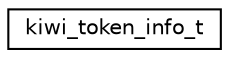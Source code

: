 digraph "Graphical Class Hierarchy"
{
 // LATEX_PDF_SIZE
  edge [fontname="Helvetica",fontsize="10",labelfontname="Helvetica",labelfontsize="10"];
  node [fontname="Helvetica",fontsize="10",shape=record];
  rankdir="LR";
  Node0 [label="kiwi_token_info_t",height=0.2,width=0.4,color="black", fillcolor="white", style="filled",URL="$structkiwi__token__info__t.html",tooltip=" "];
}
